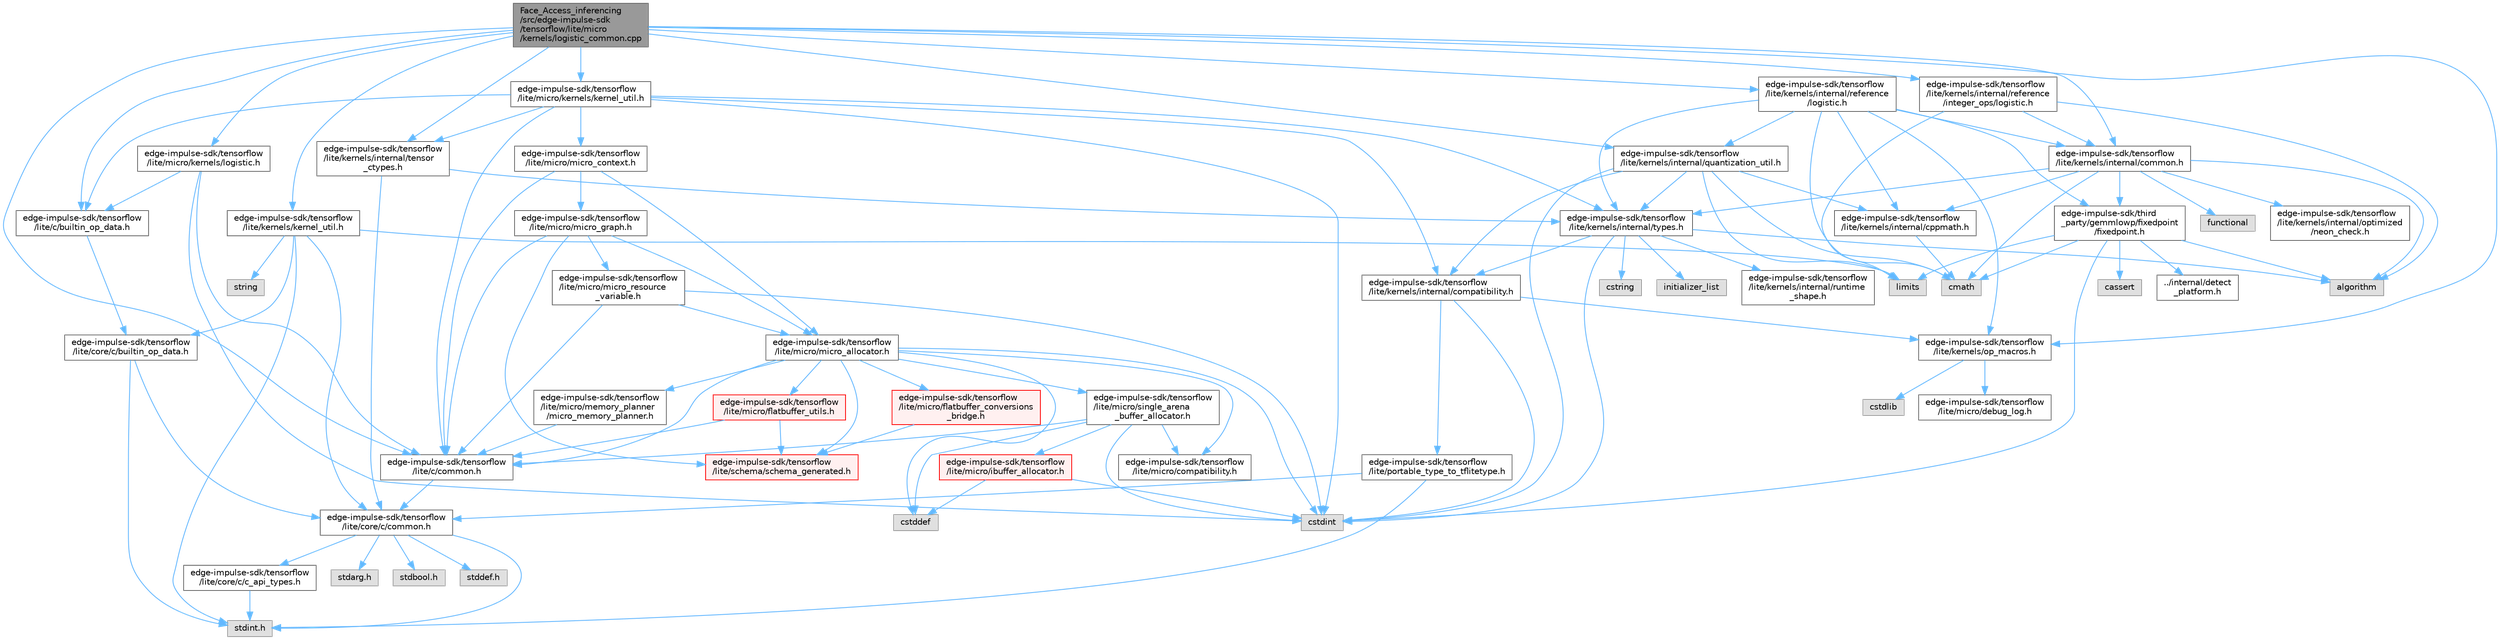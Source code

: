 digraph "Face_Access_inferencing/src/edge-impulse-sdk/tensorflow/lite/micro/kernels/logistic_common.cpp"
{
 // LATEX_PDF_SIZE
  bgcolor="transparent";
  edge [fontname=Helvetica,fontsize=10,labelfontname=Helvetica,labelfontsize=10];
  node [fontname=Helvetica,fontsize=10,shape=box,height=0.2,width=0.4];
  Node1 [id="Node000001",label="Face_Access_inferencing\l/src/edge-impulse-sdk\l/tensorflow/lite/micro\l/kernels/logistic_common.cpp",height=0.2,width=0.4,color="gray40", fillcolor="grey60", style="filled", fontcolor="black",tooltip=" "];
  Node1 -> Node2 [id="edge112_Node000001_Node000002",color="steelblue1",style="solid",tooltip=" "];
  Node2 [id="Node000002",label="edge-impulse-sdk/tensorflow\l/lite/c/builtin_op_data.h",height=0.2,width=0.4,color="grey40", fillcolor="white", style="filled",URL="$_face___access__inferencing_2src_2edge-impulse-sdk_2tensorflow_2lite_2c_2builtin__op__data_8h.html",tooltip=" "];
  Node2 -> Node3 [id="edge113_Node000002_Node000003",color="steelblue1",style="solid",tooltip=" "];
  Node3 [id="Node000003",label="edge-impulse-sdk/tensorflow\l/lite/core/c/builtin_op_data.h",height=0.2,width=0.4,color="grey40", fillcolor="white", style="filled",URL="$_face___access__inferencing_2src_2edge-impulse-sdk_2tensorflow_2lite_2core_2c_2builtin__op__data_8h.html",tooltip=" "];
  Node3 -> Node4 [id="edge114_Node000003_Node000004",color="steelblue1",style="solid",tooltip=" "];
  Node4 [id="Node000004",label="stdint.h",height=0.2,width=0.4,color="grey60", fillcolor="#E0E0E0", style="filled",tooltip=" "];
  Node3 -> Node5 [id="edge115_Node000003_Node000005",color="steelblue1",style="solid",tooltip=" "];
  Node5 [id="Node000005",label="edge-impulse-sdk/tensorflow\l/lite/core/c/common.h",height=0.2,width=0.4,color="grey40", fillcolor="white", style="filled",URL="$_face___access__inferencing_2src_2edge-impulse-sdk_2tensorflow_2lite_2core_2c_2common_8h.html",tooltip=" "];
  Node5 -> Node6 [id="edge116_Node000005_Node000006",color="steelblue1",style="solid",tooltip=" "];
  Node6 [id="Node000006",label="stdarg.h",height=0.2,width=0.4,color="grey60", fillcolor="#E0E0E0", style="filled",tooltip=" "];
  Node5 -> Node7 [id="edge117_Node000005_Node000007",color="steelblue1",style="solid",tooltip=" "];
  Node7 [id="Node000007",label="stdbool.h",height=0.2,width=0.4,color="grey60", fillcolor="#E0E0E0", style="filled",tooltip=" "];
  Node5 -> Node8 [id="edge118_Node000005_Node000008",color="steelblue1",style="solid",tooltip=" "];
  Node8 [id="Node000008",label="stddef.h",height=0.2,width=0.4,color="grey60", fillcolor="#E0E0E0", style="filled",tooltip=" "];
  Node5 -> Node4 [id="edge119_Node000005_Node000004",color="steelblue1",style="solid",tooltip=" "];
  Node5 -> Node9 [id="edge120_Node000005_Node000009",color="steelblue1",style="solid",tooltip=" "];
  Node9 [id="Node000009",label="edge-impulse-sdk/tensorflow\l/lite/core/c/c_api_types.h",height=0.2,width=0.4,color="grey40", fillcolor="white", style="filled",URL="$_face___access__inferencing_2src_2edge-impulse-sdk_2tensorflow_2lite_2core_2c_2c__api__types_8h.html",tooltip=" "];
  Node9 -> Node4 [id="edge121_Node000009_Node000004",color="steelblue1",style="solid",tooltip=" "];
  Node1 -> Node10 [id="edge122_Node000001_Node000010",color="steelblue1",style="solid",tooltip=" "];
  Node10 [id="Node000010",label="edge-impulse-sdk/tensorflow\l/lite/c/common.h",height=0.2,width=0.4,color="grey40", fillcolor="white", style="filled",URL="$_face___access__inferencing_2src_2edge-impulse-sdk_2tensorflow_2lite_2c_2common_8h.html",tooltip=" "];
  Node10 -> Node5 [id="edge123_Node000010_Node000005",color="steelblue1",style="solid",tooltip=" "];
  Node1 -> Node11 [id="edge124_Node000001_Node000011",color="steelblue1",style="solid",tooltip=" "];
  Node11 [id="Node000011",label="edge-impulse-sdk/tensorflow\l/lite/kernels/internal/common.h",height=0.2,width=0.4,color="grey40", fillcolor="white", style="filled",URL="$_face___access__inferencing_2src_2edge-impulse-sdk_2tensorflow_2lite_2kernels_2internal_2common_8h.html",tooltip=" "];
  Node11 -> Node12 [id="edge125_Node000011_Node000012",color="steelblue1",style="solid",tooltip=" "];
  Node12 [id="Node000012",label="algorithm",height=0.2,width=0.4,color="grey60", fillcolor="#E0E0E0", style="filled",tooltip=" "];
  Node11 -> Node13 [id="edge126_Node000011_Node000013",color="steelblue1",style="solid",tooltip=" "];
  Node13 [id="Node000013",label="cmath",height=0.2,width=0.4,color="grey60", fillcolor="#E0E0E0", style="filled",tooltip=" "];
  Node11 -> Node14 [id="edge127_Node000011_Node000014",color="steelblue1",style="solid",tooltip=" "];
  Node14 [id="Node000014",label="functional",height=0.2,width=0.4,color="grey60", fillcolor="#E0E0E0", style="filled",tooltip=" "];
  Node11 -> Node15 [id="edge128_Node000011_Node000015",color="steelblue1",style="solid",tooltip=" "];
  Node15 [id="Node000015",label="edge-impulse-sdk/third\l_party/gemmlowp/fixedpoint\l/fixedpoint.h",height=0.2,width=0.4,color="grey40", fillcolor="white", style="filled",URL="$_face___access__inferencing_2src_2edge-impulse-sdk_2third__party_2gemmlowp_2fixedpoint_2fixedpoint_8h.html",tooltip=" "];
  Node15 -> Node12 [id="edge129_Node000015_Node000012",color="steelblue1",style="solid",tooltip=" "];
  Node15 -> Node16 [id="edge130_Node000015_Node000016",color="steelblue1",style="solid",tooltip=" "];
  Node16 [id="Node000016",label="cassert",height=0.2,width=0.4,color="grey60", fillcolor="#E0E0E0", style="filled",tooltip=" "];
  Node15 -> Node13 [id="edge131_Node000015_Node000013",color="steelblue1",style="solid",tooltip=" "];
  Node15 -> Node17 [id="edge132_Node000015_Node000017",color="steelblue1",style="solid",tooltip=" "];
  Node17 [id="Node000017",label="cstdint",height=0.2,width=0.4,color="grey60", fillcolor="#E0E0E0", style="filled",tooltip=" "];
  Node15 -> Node18 [id="edge133_Node000015_Node000018",color="steelblue1",style="solid",tooltip=" "];
  Node18 [id="Node000018",label="limits",height=0.2,width=0.4,color="grey60", fillcolor="#E0E0E0", style="filled",tooltip=" "];
  Node15 -> Node19 [id="edge134_Node000015_Node000019",color="steelblue1",style="solid",tooltip=" "];
  Node19 [id="Node000019",label="../internal/detect\l_platform.h",height=0.2,width=0.4,color="grey40", fillcolor="white", style="filled",URL="$_face___access__inferencing_2src_2edge-impulse-sdk_2third__party_2gemmlowp_2internal_2detect__platform_8h.html",tooltip=" "];
  Node11 -> Node20 [id="edge135_Node000011_Node000020",color="steelblue1",style="solid",tooltip=" "];
  Node20 [id="Node000020",label="edge-impulse-sdk/tensorflow\l/lite/kernels/internal/cppmath.h",height=0.2,width=0.4,color="grey40", fillcolor="white", style="filled",URL="$_face___access__inferencing_2src_2edge-impulse-sdk_2tensorflow_2lite_2kernels_2internal_2cppmath_8h.html",tooltip=" "];
  Node20 -> Node13 [id="edge136_Node000020_Node000013",color="steelblue1",style="solid",tooltip=" "];
  Node11 -> Node21 [id="edge137_Node000011_Node000021",color="steelblue1",style="solid",tooltip=" "];
  Node21 [id="Node000021",label="edge-impulse-sdk/tensorflow\l/lite/kernels/internal/optimized\l/neon_check.h",height=0.2,width=0.4,color="grey40", fillcolor="white", style="filled",URL="$_face___access__inferencing_2src_2edge-impulse-sdk_2tensorflow_2lite_2kernels_2internal_2optimized_2neon__check_8h.html",tooltip=" "];
  Node11 -> Node22 [id="edge138_Node000011_Node000022",color="steelblue1",style="solid",tooltip=" "];
  Node22 [id="Node000022",label="edge-impulse-sdk/tensorflow\l/lite/kernels/internal/types.h",height=0.2,width=0.4,color="grey40", fillcolor="white", style="filled",URL="$_face___access__inferencing_2src_2edge-impulse-sdk_2tensorflow_2lite_2kernels_2internal_2types_8h.html",tooltip=" "];
  Node22 -> Node12 [id="edge139_Node000022_Node000012",color="steelblue1",style="solid",tooltip=" "];
  Node22 -> Node17 [id="edge140_Node000022_Node000017",color="steelblue1",style="solid",tooltip=" "];
  Node22 -> Node23 [id="edge141_Node000022_Node000023",color="steelblue1",style="solid",tooltip=" "];
  Node23 [id="Node000023",label="cstring",height=0.2,width=0.4,color="grey60", fillcolor="#E0E0E0", style="filled",tooltip=" "];
  Node22 -> Node24 [id="edge142_Node000022_Node000024",color="steelblue1",style="solid",tooltip=" "];
  Node24 [id="Node000024",label="initializer_list",height=0.2,width=0.4,color="grey60", fillcolor="#E0E0E0", style="filled",tooltip=" "];
  Node22 -> Node25 [id="edge143_Node000022_Node000025",color="steelblue1",style="solid",tooltip=" "];
  Node25 [id="Node000025",label="edge-impulse-sdk/tensorflow\l/lite/kernels/internal/compatibility.h",height=0.2,width=0.4,color="grey40", fillcolor="white", style="filled",URL="$_face___access__inferencing_2src_2edge-impulse-sdk_2tensorflow_2lite_2kernels_2internal_2compatibility_8h.html",tooltip=" "];
  Node25 -> Node17 [id="edge144_Node000025_Node000017",color="steelblue1",style="solid",tooltip=" "];
  Node25 -> Node26 [id="edge145_Node000025_Node000026",color="steelblue1",style="solid",tooltip=" "];
  Node26 [id="Node000026",label="edge-impulse-sdk/tensorflow\l/lite/portable_type_to_tflitetype.h",height=0.2,width=0.4,color="grey40", fillcolor="white", style="filled",URL="$_face___access__inferencing_2src_2edge-impulse-sdk_2tensorflow_2lite_2portable__type__to__tflitetype_8h.html",tooltip=" "];
  Node26 -> Node4 [id="edge146_Node000026_Node000004",color="steelblue1",style="solid",tooltip=" "];
  Node26 -> Node5 [id="edge147_Node000026_Node000005",color="steelblue1",style="solid",tooltip=" "];
  Node25 -> Node27 [id="edge148_Node000025_Node000027",color="steelblue1",style="solid",tooltip=" "];
  Node27 [id="Node000027",label="edge-impulse-sdk/tensorflow\l/lite/kernels/op_macros.h",height=0.2,width=0.4,color="grey40", fillcolor="white", style="filled",URL="$_face___access__inferencing_2src_2edge-impulse-sdk_2tensorflow_2lite_2kernels_2op__macros_8h.html",tooltip=" "];
  Node27 -> Node28 [id="edge149_Node000027_Node000028",color="steelblue1",style="solid",tooltip=" "];
  Node28 [id="Node000028",label="edge-impulse-sdk/tensorflow\l/lite/micro/debug_log.h",height=0.2,width=0.4,color="grey40", fillcolor="white", style="filled",URL="$_face___access__inferencing_2src_2edge-impulse-sdk_2tensorflow_2lite_2micro_2debug__log_8h.html",tooltip=" "];
  Node27 -> Node29 [id="edge150_Node000027_Node000029",color="steelblue1",style="solid",tooltip=" "];
  Node29 [id="Node000029",label="cstdlib",height=0.2,width=0.4,color="grey60", fillcolor="#E0E0E0", style="filled",tooltip=" "];
  Node22 -> Node30 [id="edge151_Node000022_Node000030",color="steelblue1",style="solid",tooltip=" "];
  Node30 [id="Node000030",label="edge-impulse-sdk/tensorflow\l/lite/kernels/internal/runtime\l_shape.h",height=0.2,width=0.4,color="grey40", fillcolor="white", style="filled",URL="$_face___access__inferencing_2src_2edge-impulse-sdk_2tensorflow_2lite_2kernels_2internal_2runtime__shape_8h.html",tooltip=" "];
  Node1 -> Node31 [id="edge152_Node000001_Node000031",color="steelblue1",style="solid",tooltip=" "];
  Node31 [id="Node000031",label="edge-impulse-sdk/tensorflow\l/lite/kernels/internal/quantization_util.h",height=0.2,width=0.4,color="grey40", fillcolor="white", style="filled",URL="$_face___access__inferencing_2src_2edge-impulse-sdk_2tensorflow_2lite_2kernels_2internal_2quantization__util_8h.html",tooltip=" "];
  Node31 -> Node13 [id="edge153_Node000031_Node000013",color="steelblue1",style="solid",tooltip=" "];
  Node31 -> Node17 [id="edge154_Node000031_Node000017",color="steelblue1",style="solid",tooltip=" "];
  Node31 -> Node18 [id="edge155_Node000031_Node000018",color="steelblue1",style="solid",tooltip=" "];
  Node31 -> Node25 [id="edge156_Node000031_Node000025",color="steelblue1",style="solid",tooltip=" "];
  Node31 -> Node20 [id="edge157_Node000031_Node000020",color="steelblue1",style="solid",tooltip=" "];
  Node31 -> Node22 [id="edge158_Node000031_Node000022",color="steelblue1",style="solid",tooltip=" "];
  Node1 -> Node32 [id="edge159_Node000001_Node000032",color="steelblue1",style="solid",tooltip=" "];
  Node32 [id="Node000032",label="edge-impulse-sdk/tensorflow\l/lite/kernels/internal/reference\l/integer_ops/logistic.h",height=0.2,width=0.4,color="grey40", fillcolor="white", style="filled",URL="$_face___access__inferencing_2src_2edge-impulse-sdk_2tensorflow_2lite_2kernels_2internal_2reference_2integer__ops_2logistic_8h.html",tooltip=" "];
  Node32 -> Node12 [id="edge160_Node000032_Node000012",color="steelblue1",style="solid",tooltip=" "];
  Node32 -> Node18 [id="edge161_Node000032_Node000018",color="steelblue1",style="solid",tooltip=" "];
  Node32 -> Node11 [id="edge162_Node000032_Node000011",color="steelblue1",style="solid",tooltip=" "];
  Node1 -> Node33 [id="edge163_Node000001_Node000033",color="steelblue1",style="solid",tooltip=" "];
  Node33 [id="Node000033",label="edge-impulse-sdk/tensorflow\l/lite/kernels/internal/reference\l/logistic.h",height=0.2,width=0.4,color="grey40", fillcolor="white", style="filled",URL="$_face___access__inferencing_2src_2edge-impulse-sdk_2tensorflow_2lite_2kernels_2internal_2reference_2logistic_8h.html",tooltip=" "];
  Node33 -> Node13 [id="edge164_Node000033_Node000013",color="steelblue1",style="solid",tooltip=" "];
  Node33 -> Node15 [id="edge165_Node000033_Node000015",color="steelblue1",style="solid",tooltip=" "];
  Node33 -> Node11 [id="edge166_Node000033_Node000011",color="steelblue1",style="solid",tooltip=" "];
  Node33 -> Node20 [id="edge167_Node000033_Node000020",color="steelblue1",style="solid",tooltip=" "];
  Node33 -> Node31 [id="edge168_Node000033_Node000031",color="steelblue1",style="solid",tooltip=" "];
  Node33 -> Node22 [id="edge169_Node000033_Node000022",color="steelblue1",style="solid",tooltip=" "];
  Node33 -> Node27 [id="edge170_Node000033_Node000027",color="steelblue1",style="solid",tooltip=" "];
  Node1 -> Node34 [id="edge171_Node000001_Node000034",color="steelblue1",style="solid",tooltip=" "];
  Node34 [id="Node000034",label="edge-impulse-sdk/tensorflow\l/lite/kernels/internal/tensor\l_ctypes.h",height=0.2,width=0.4,color="grey40", fillcolor="white", style="filled",URL="$_face___access__inferencing_2src_2edge-impulse-sdk_2tensorflow_2lite_2kernels_2internal_2tensor__ctypes_8h.html",tooltip=" "];
  Node34 -> Node5 [id="edge172_Node000034_Node000005",color="steelblue1",style="solid",tooltip=" "];
  Node34 -> Node22 [id="edge173_Node000034_Node000022",color="steelblue1",style="solid",tooltip=" "];
  Node1 -> Node35 [id="edge174_Node000001_Node000035",color="steelblue1",style="solid",tooltip=" "];
  Node35 [id="Node000035",label="edge-impulse-sdk/tensorflow\l/lite/kernels/kernel_util.h",height=0.2,width=0.4,color="grey40", fillcolor="white", style="filled",URL="$_face___access__inferencing_2src_2edge-impulse-sdk_2tensorflow_2lite_2kernels_2kernel__util_8h.html",tooltip=" "];
  Node35 -> Node4 [id="edge175_Node000035_Node000004",color="steelblue1",style="solid",tooltip=" "];
  Node35 -> Node18 [id="edge176_Node000035_Node000018",color="steelblue1",style="solid",tooltip=" "];
  Node35 -> Node36 [id="edge177_Node000035_Node000036",color="steelblue1",style="solid",tooltip=" "];
  Node36 [id="Node000036",label="string",height=0.2,width=0.4,color="grey60", fillcolor="#E0E0E0", style="filled",tooltip=" "];
  Node35 -> Node3 [id="edge178_Node000035_Node000003",color="steelblue1",style="solid",tooltip=" "];
  Node35 -> Node5 [id="edge179_Node000035_Node000005",color="steelblue1",style="solid",tooltip=" "];
  Node1 -> Node27 [id="edge180_Node000001_Node000027",color="steelblue1",style="solid",tooltip=" "];
  Node1 -> Node37 [id="edge181_Node000001_Node000037",color="steelblue1",style="solid",tooltip=" "];
  Node37 [id="Node000037",label="edge-impulse-sdk/tensorflow\l/lite/micro/kernels/kernel_util.h",height=0.2,width=0.4,color="grey40", fillcolor="white", style="filled",URL="$_face___access__inferencing_2src_2edge-impulse-sdk_2tensorflow_2lite_2micro_2kernels_2kernel__util_8h.html",tooltip=" "];
  Node37 -> Node17 [id="edge182_Node000037_Node000017",color="steelblue1",style="solid",tooltip=" "];
  Node37 -> Node2 [id="edge183_Node000037_Node000002",color="steelblue1",style="solid",tooltip=" "];
  Node37 -> Node10 [id="edge184_Node000037_Node000010",color="steelblue1",style="solid",tooltip=" "];
  Node37 -> Node25 [id="edge185_Node000037_Node000025",color="steelblue1",style="solid",tooltip=" "];
  Node37 -> Node34 [id="edge186_Node000037_Node000034",color="steelblue1",style="solid",tooltip=" "];
  Node37 -> Node22 [id="edge187_Node000037_Node000022",color="steelblue1",style="solid",tooltip=" "];
  Node37 -> Node38 [id="edge188_Node000037_Node000038",color="steelblue1",style="solid",tooltip=" "];
  Node38 [id="Node000038",label="edge-impulse-sdk/tensorflow\l/lite/micro/micro_context.h",height=0.2,width=0.4,color="grey40", fillcolor="white", style="filled",URL="$_face___access__inferencing_2src_2edge-impulse-sdk_2tensorflow_2lite_2micro_2micro__context_8h.html",tooltip=" "];
  Node38 -> Node10 [id="edge189_Node000038_Node000010",color="steelblue1",style="solid",tooltip=" "];
  Node38 -> Node39 [id="edge190_Node000038_Node000039",color="steelblue1",style="solid",tooltip=" "];
  Node39 [id="Node000039",label="edge-impulse-sdk/tensorflow\l/lite/micro/micro_allocator.h",height=0.2,width=0.4,color="grey40", fillcolor="white", style="filled",URL="$_face___access__inferencing_2src_2edge-impulse-sdk_2tensorflow_2lite_2micro_2micro__allocator_8h.html",tooltip=" "];
  Node39 -> Node40 [id="edge191_Node000039_Node000040",color="steelblue1",style="solid",tooltip=" "];
  Node40 [id="Node000040",label="cstddef",height=0.2,width=0.4,color="grey60", fillcolor="#E0E0E0", style="filled",tooltip=" "];
  Node39 -> Node17 [id="edge192_Node000039_Node000017",color="steelblue1",style="solid",tooltip=" "];
  Node39 -> Node10 [id="edge193_Node000039_Node000010",color="steelblue1",style="solid",tooltip=" "];
  Node39 -> Node41 [id="edge194_Node000039_Node000041",color="steelblue1",style="solid",tooltip=" "];
  Node41 [id="Node000041",label="edge-impulse-sdk/tensorflow\l/lite/micro/single_arena\l_buffer_allocator.h",height=0.2,width=0.4,color="grey40", fillcolor="white", style="filled",URL="$_face___access__inferencing_2src_2edge-impulse-sdk_2tensorflow_2lite_2micro_2single__arena__buffer__allocator_8h.html",tooltip=" "];
  Node41 -> Node40 [id="edge195_Node000041_Node000040",color="steelblue1",style="solid",tooltip=" "];
  Node41 -> Node17 [id="edge196_Node000041_Node000017",color="steelblue1",style="solid",tooltip=" "];
  Node41 -> Node10 [id="edge197_Node000041_Node000010",color="steelblue1",style="solid",tooltip=" "];
  Node41 -> Node42 [id="edge198_Node000041_Node000042",color="steelblue1",style="solid",tooltip=" "];
  Node42 [id="Node000042",label="edge-impulse-sdk/tensorflow\l/lite/micro/ibuffer_allocator.h",height=0.2,width=0.4,color="red", fillcolor="#FFF0F0", style="filled",URL="$_face___access__inferencing_2src_2edge-impulse-sdk_2tensorflow_2lite_2micro_2ibuffer__allocator_8h.html",tooltip=" "];
  Node42 -> Node40 [id="edge199_Node000042_Node000040",color="steelblue1",style="solid",tooltip=" "];
  Node42 -> Node17 [id="edge200_Node000042_Node000017",color="steelblue1",style="solid",tooltip=" "];
  Node41 -> Node44 [id="edge201_Node000041_Node000044",color="steelblue1",style="solid",tooltip=" "];
  Node44 [id="Node000044",label="edge-impulse-sdk/tensorflow\l/lite/micro/compatibility.h",height=0.2,width=0.4,color="grey40", fillcolor="white", style="filled",URL="$_face___access__inferencing_2src_2edge-impulse-sdk_2tensorflow_2lite_2micro_2compatibility_8h.html",tooltip=" "];
  Node39 -> Node44 [id="edge202_Node000039_Node000044",color="steelblue1",style="solid",tooltip=" "];
  Node39 -> Node45 [id="edge203_Node000039_Node000045",color="steelblue1",style="solid",tooltip=" "];
  Node45 [id="Node000045",label="edge-impulse-sdk/tensorflow\l/lite/micro/flatbuffer_utils.h",height=0.2,width=0.4,color="red", fillcolor="#FFF0F0", style="filled",URL="$_face___access__inferencing_2src_2edge-impulse-sdk_2tensorflow_2lite_2micro_2flatbuffer__utils_8h.html",tooltip=" "];
  Node45 -> Node10 [id="edge204_Node000045_Node000010",color="steelblue1",style="solid",tooltip=" "];
  Node45 -> Node76 [id="edge205_Node000045_Node000076",color="steelblue1",style="solid",tooltip=" "];
  Node76 [id="Node000076",label="edge-impulse-sdk/tensorflow\l/lite/schema/schema_generated.h",height=0.2,width=0.4,color="red", fillcolor="#FFF0F0", style="filled",URL="$_face___access__inferencing_2src_2edge-impulse-sdk_2tensorflow_2lite_2schema_2schema__generated_8h.html",tooltip=" "];
  Node39 -> Node77 [id="edge206_Node000039_Node000077",color="steelblue1",style="solid",tooltip=" "];
  Node77 [id="Node000077",label="edge-impulse-sdk/tensorflow\l/lite/micro/memory_planner\l/micro_memory_planner.h",height=0.2,width=0.4,color="grey40", fillcolor="white", style="filled",URL="$_face___access__inferencing_2src_2edge-impulse-sdk_2tensorflow_2lite_2micro_2memory__planner_2micro__memory__planner_8h.html",tooltip=" "];
  Node77 -> Node10 [id="edge207_Node000077_Node000010",color="steelblue1",style="solid",tooltip=" "];
  Node39 -> Node78 [id="edge208_Node000039_Node000078",color="steelblue1",style="solid",tooltip=" "];
  Node78 [id="Node000078",label="edge-impulse-sdk/tensorflow\l/lite/micro/flatbuffer_conversions\l_bridge.h",height=0.2,width=0.4,color="red", fillcolor="#FFF0F0", style="filled",URL="$_face___access__inferencing_2src_2edge-impulse-sdk_2tensorflow_2lite_2micro_2flatbuffer__conversions__bridge_8h.html",tooltip=" "];
  Node78 -> Node76 [id="edge209_Node000078_Node000076",color="steelblue1",style="solid",tooltip=" "];
  Node39 -> Node76 [id="edge210_Node000039_Node000076",color="steelblue1",style="solid",tooltip=" "];
  Node38 -> Node83 [id="edge211_Node000038_Node000083",color="steelblue1",style="solid",tooltip=" "];
  Node83 [id="Node000083",label="edge-impulse-sdk/tensorflow\l/lite/micro/micro_graph.h",height=0.2,width=0.4,color="grey40", fillcolor="white", style="filled",URL="$_face___access__inferencing_2src_2edge-impulse-sdk_2tensorflow_2lite_2micro_2micro__graph_8h.html",tooltip=" "];
  Node83 -> Node10 [id="edge212_Node000083_Node000010",color="steelblue1",style="solid",tooltip=" "];
  Node83 -> Node39 [id="edge213_Node000083_Node000039",color="steelblue1",style="solid",tooltip=" "];
  Node83 -> Node84 [id="edge214_Node000083_Node000084",color="steelblue1",style="solid",tooltip=" "];
  Node84 [id="Node000084",label="edge-impulse-sdk/tensorflow\l/lite/micro/micro_resource\l_variable.h",height=0.2,width=0.4,color="grey40", fillcolor="white", style="filled",URL="$_face___access__inferencing_2src_2edge-impulse-sdk_2tensorflow_2lite_2micro_2micro__resource__variable_8h.html",tooltip=" "];
  Node84 -> Node17 [id="edge215_Node000084_Node000017",color="steelblue1",style="solid",tooltip=" "];
  Node84 -> Node10 [id="edge216_Node000084_Node000010",color="steelblue1",style="solid",tooltip=" "];
  Node84 -> Node39 [id="edge217_Node000084_Node000039",color="steelblue1",style="solid",tooltip=" "];
  Node83 -> Node76 [id="edge218_Node000083_Node000076",color="steelblue1",style="solid",tooltip=" "];
  Node1 -> Node85 [id="edge219_Node000001_Node000085",color="steelblue1",style="solid",tooltip=" "];
  Node85 [id="Node000085",label="edge-impulse-sdk/tensorflow\l/lite/micro/kernels/logistic.h",height=0.2,width=0.4,color="grey40", fillcolor="white", style="filled",URL="$_face___access__inferencing_2src_2edge-impulse-sdk_2tensorflow_2lite_2micro_2kernels_2logistic_8h.html",tooltip=" "];
  Node85 -> Node17 [id="edge220_Node000085_Node000017",color="steelblue1",style="solid",tooltip=" "];
  Node85 -> Node2 [id="edge221_Node000085_Node000002",color="steelblue1",style="solid",tooltip=" "];
  Node85 -> Node10 [id="edge222_Node000085_Node000010",color="steelblue1",style="solid",tooltip=" "];
}
